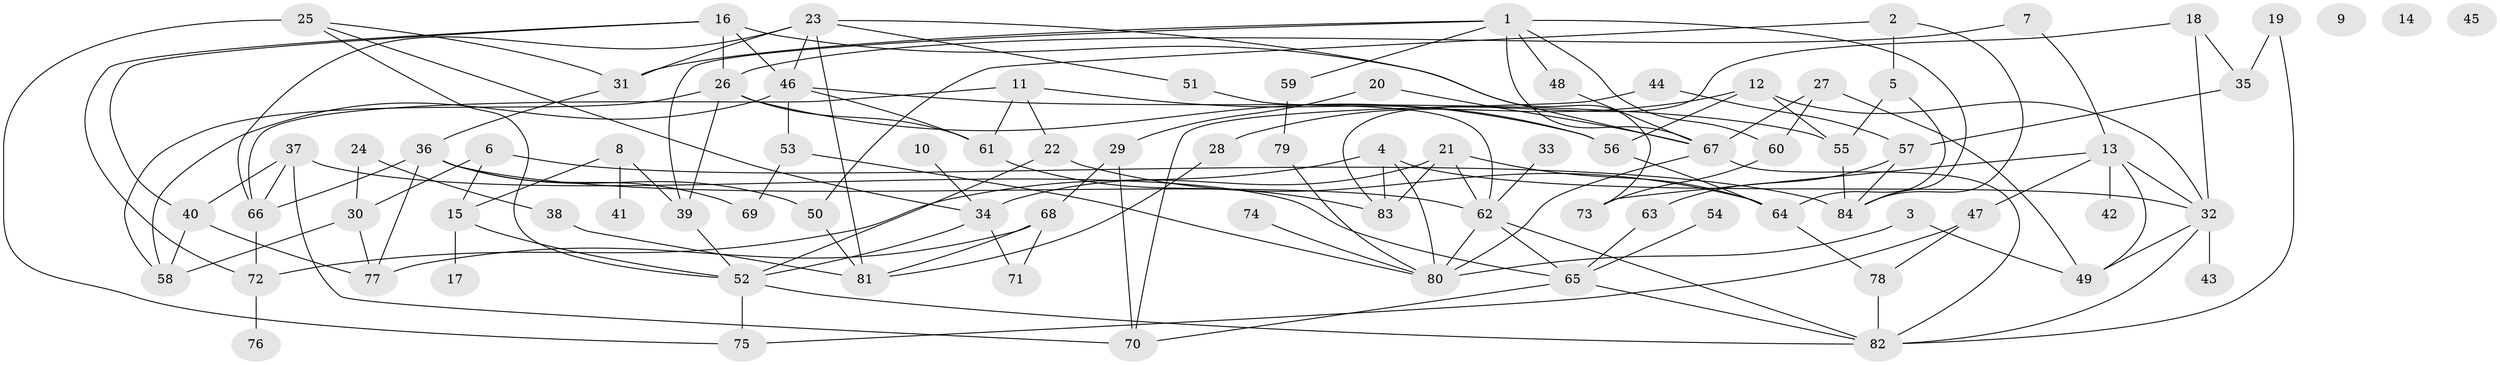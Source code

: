 // Generated by graph-tools (version 1.1) at 2025/49/03/09/25 03:49:10]
// undirected, 84 vertices, 145 edges
graph export_dot {
graph [start="1"]
  node [color=gray90,style=filled];
  1;
  2;
  3;
  4;
  5;
  6;
  7;
  8;
  9;
  10;
  11;
  12;
  13;
  14;
  15;
  16;
  17;
  18;
  19;
  20;
  21;
  22;
  23;
  24;
  25;
  26;
  27;
  28;
  29;
  30;
  31;
  32;
  33;
  34;
  35;
  36;
  37;
  38;
  39;
  40;
  41;
  42;
  43;
  44;
  45;
  46;
  47;
  48;
  49;
  50;
  51;
  52;
  53;
  54;
  55;
  56;
  57;
  58;
  59;
  60;
  61;
  62;
  63;
  64;
  65;
  66;
  67;
  68;
  69;
  70;
  71;
  72;
  73;
  74;
  75;
  76;
  77;
  78;
  79;
  80;
  81;
  82;
  83;
  84;
  1 -- 31;
  1 -- 39;
  1 -- 48;
  1 -- 59;
  1 -- 60;
  1 -- 67;
  1 -- 84;
  2 -- 5;
  2 -- 50;
  2 -- 84;
  3 -- 49;
  3 -- 80;
  4 -- 32;
  4 -- 72;
  4 -- 80;
  4 -- 83;
  5 -- 55;
  5 -- 64;
  6 -- 15;
  6 -- 30;
  6 -- 84;
  7 -- 13;
  7 -- 26;
  8 -- 15;
  8 -- 39;
  8 -- 41;
  10 -- 34;
  11 -- 22;
  11 -- 56;
  11 -- 61;
  11 -- 66;
  12 -- 28;
  12 -- 32;
  12 -- 55;
  12 -- 56;
  13 -- 32;
  13 -- 42;
  13 -- 47;
  13 -- 49;
  13 -- 73;
  15 -- 17;
  15 -- 52;
  16 -- 26;
  16 -- 40;
  16 -- 46;
  16 -- 67;
  16 -- 72;
  18 -- 32;
  18 -- 35;
  18 -- 83;
  19 -- 35;
  19 -- 82;
  20 -- 29;
  20 -- 67;
  21 -- 34;
  21 -- 62;
  21 -- 64;
  21 -- 83;
  22 -- 52;
  22 -- 64;
  23 -- 31;
  23 -- 46;
  23 -- 51;
  23 -- 66;
  23 -- 73;
  23 -- 81;
  24 -- 30;
  24 -- 38;
  25 -- 31;
  25 -- 34;
  25 -- 52;
  25 -- 75;
  26 -- 39;
  26 -- 56;
  26 -- 58;
  26 -- 61;
  27 -- 49;
  27 -- 60;
  27 -- 67;
  28 -- 81;
  29 -- 68;
  29 -- 70;
  30 -- 58;
  30 -- 77;
  31 -- 36;
  32 -- 43;
  32 -- 49;
  32 -- 82;
  33 -- 62;
  34 -- 52;
  34 -- 71;
  35 -- 57;
  36 -- 50;
  36 -- 62;
  36 -- 66;
  36 -- 69;
  36 -- 77;
  37 -- 40;
  37 -- 65;
  37 -- 66;
  37 -- 70;
  38 -- 81;
  39 -- 52;
  40 -- 58;
  40 -- 77;
  44 -- 57;
  44 -- 70;
  46 -- 53;
  46 -- 55;
  46 -- 58;
  46 -- 61;
  47 -- 75;
  47 -- 78;
  48 -- 67;
  50 -- 81;
  51 -- 62;
  52 -- 75;
  52 -- 82;
  53 -- 69;
  53 -- 80;
  54 -- 65;
  55 -- 84;
  56 -- 64;
  57 -- 63;
  57 -- 84;
  59 -- 79;
  60 -- 73;
  61 -- 83;
  62 -- 65;
  62 -- 80;
  62 -- 82;
  63 -- 65;
  64 -- 78;
  65 -- 70;
  65 -- 82;
  66 -- 72;
  67 -- 80;
  67 -- 82;
  68 -- 71;
  68 -- 77;
  68 -- 81;
  72 -- 76;
  74 -- 80;
  78 -- 82;
  79 -- 80;
}
